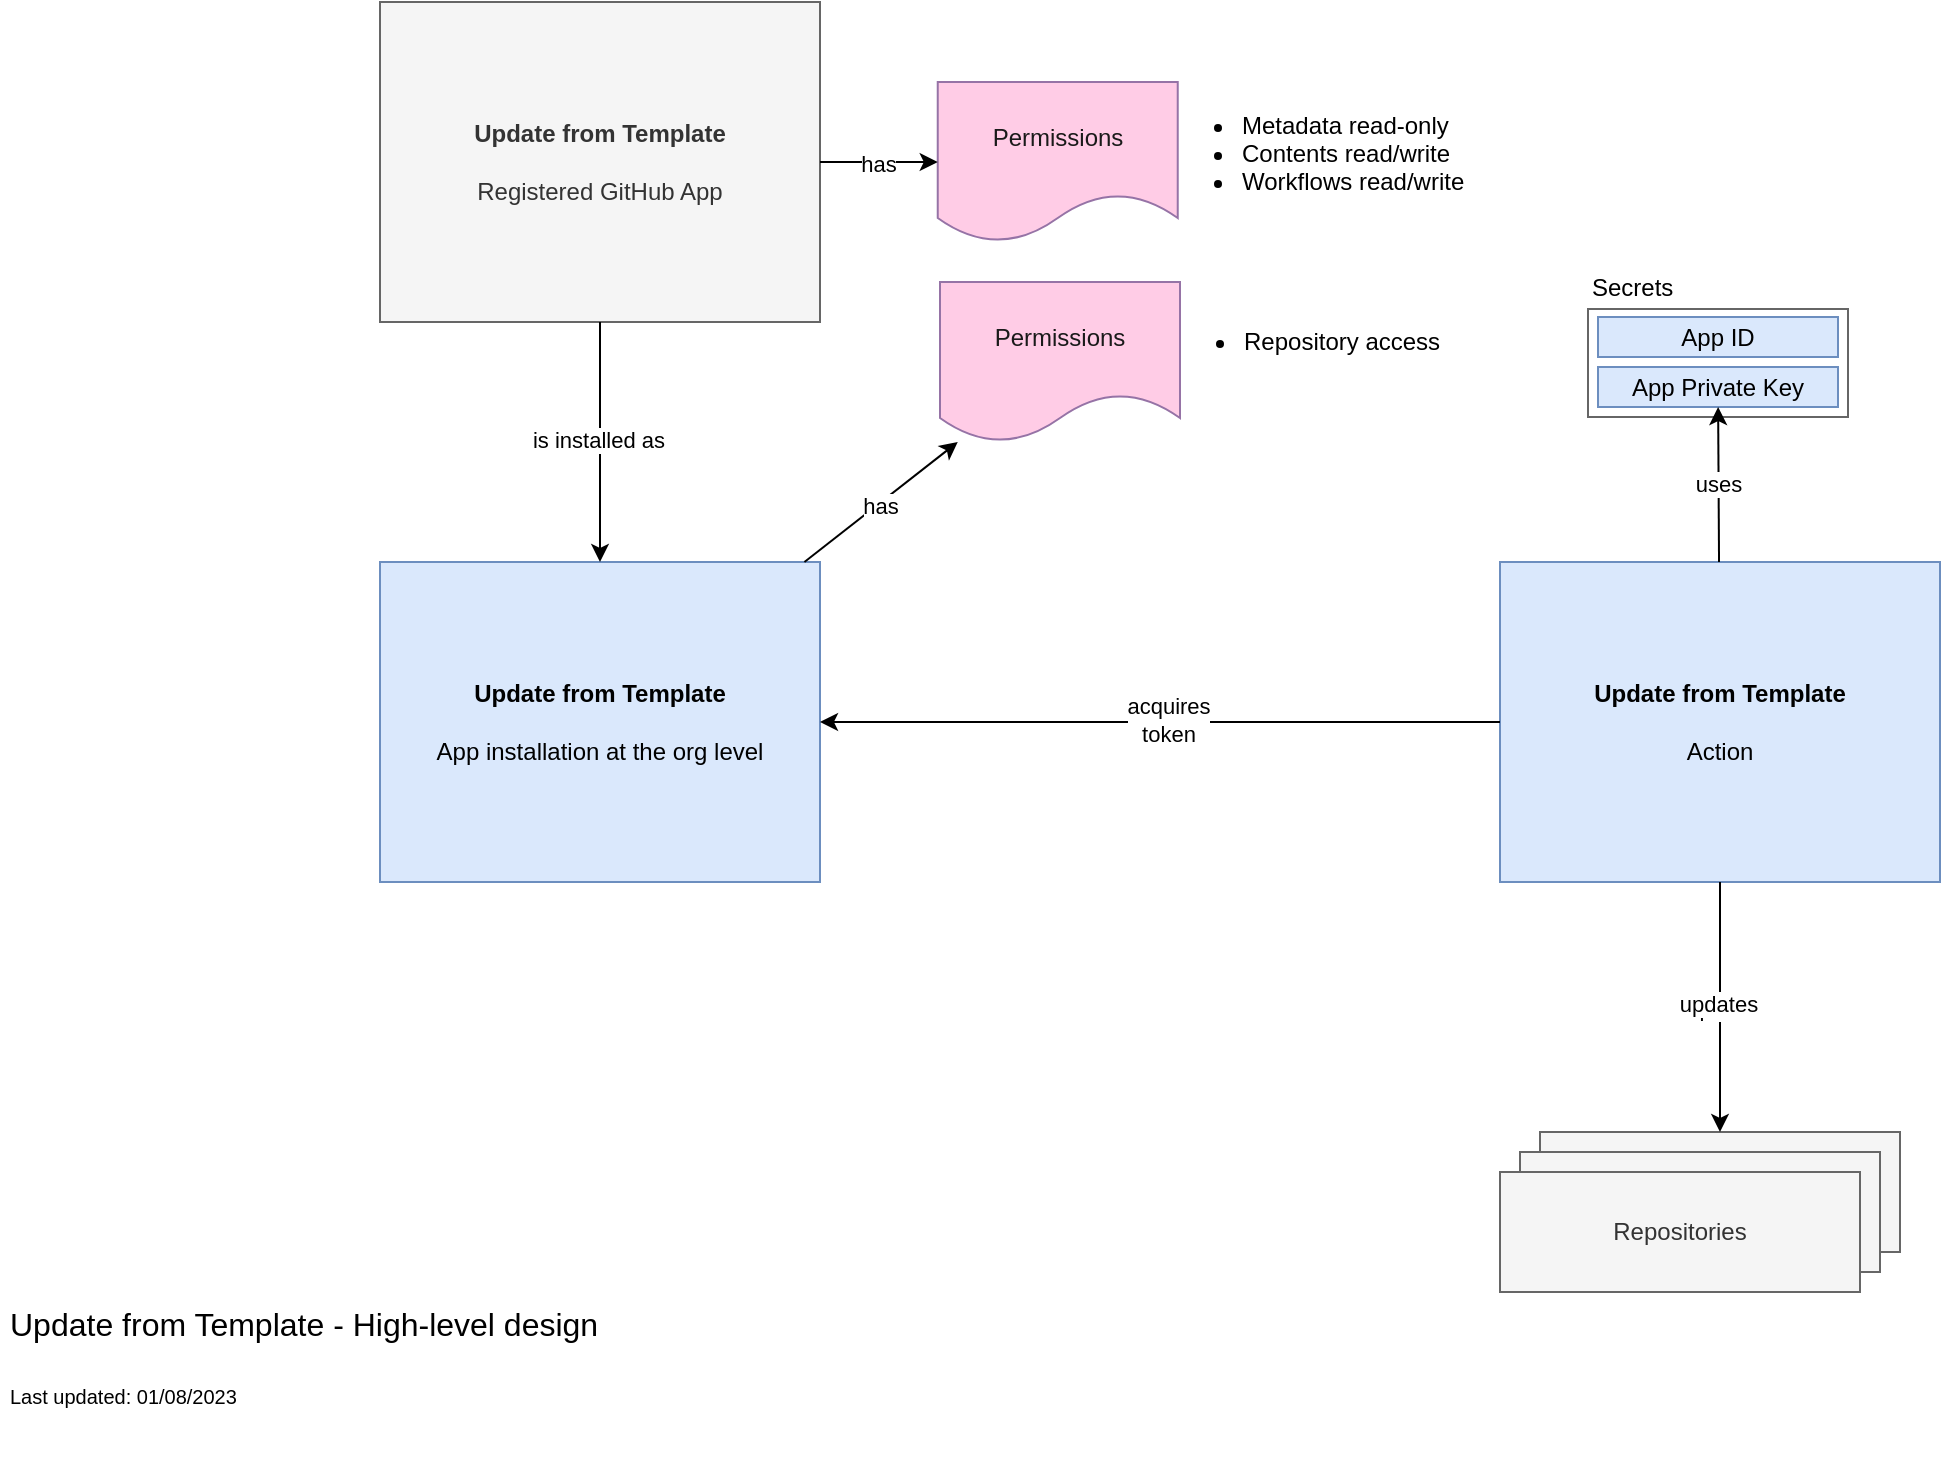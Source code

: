<mxfile version="21.6.5" type="device">
  <diagram name="Update from Template - High-level design" id="HNA4ruy8jlA4YYfhhtkU">
    <mxGraphModel dx="3354" dy="1934" grid="1" gridSize="5" guides="1" tooltips="1" connect="1" arrows="1" fold="1" page="1" pageScale="1" pageWidth="1169" pageHeight="827" background="none" math="0" shadow="0">
      <root>
        <mxCell id="0" />
        <mxCell id="1" parent="0" />
        <mxCell id="tF4kJ36vgRh0v8QVixF1-22" value="" style="rounded=0;whiteSpace=wrap;html=1;fillColor=none;fontColor=#333333;strokeColor=#666666;" parent="1" vertex="1">
          <mxGeometry x="799" y="244.5" width="130" height="54" as="geometry" />
        </mxCell>
        <mxCell id="ivtmZmyJrMCVqw1YNCTe-31" value="&lt;b&gt;Update from Template&lt;/b&gt;&lt;br&gt;&lt;br&gt;Registered GitHub App" style="rounded=0;whiteSpace=wrap;html=1;fillColor=#f5f5f5;strokeColor=#666666;fontColor=#333333;" parent="1" vertex="1">
          <mxGeometry x="195" y="91" width="220" height="160" as="geometry" />
        </mxCell>
        <mxCell id="ivtmZmyJrMCVqw1YNCTe-40" value="&lt;h1&gt;&lt;span style=&quot;font-size: 16px; background-color: initial; font-weight: normal;&quot;&gt;Update from Template - High-level design&lt;/span&gt;&lt;br&gt;&lt;/h1&gt;&lt;p&gt;&lt;span style=&quot;font-size: 10px; background-color: initial;&quot;&gt;Last updated: 01/08/2023&lt;/span&gt;&lt;br&gt;&lt;/p&gt;" style="text;html=1;strokeColor=none;fillColor=none;spacing=5;spacingTop=-20;whiteSpace=wrap;overflow=hidden;rounded=0;" parent="1" vertex="1">
          <mxGeometry x="5" y="730" width="315" height="90" as="geometry" />
        </mxCell>
        <mxCell id="tF4kJ36vgRh0v8QVixF1-1" value="&lt;b&gt;Update from Template&lt;/b&gt;&lt;br&gt;&lt;br&gt;App installation at the org level" style="rounded=0;whiteSpace=wrap;html=1;fillColor=#dae8fc;strokeColor=#6c8ebf;" parent="1" vertex="1">
          <mxGeometry x="195" y="371" width="220" height="160" as="geometry" />
        </mxCell>
        <mxCell id="tF4kJ36vgRh0v8QVixF1-2" value="&lt;b&gt;Update from Template&lt;/b&gt;&lt;br&gt;&lt;br&gt;Action" style="rounded=0;whiteSpace=wrap;html=1;fillColor=#dae8fc;strokeColor=#6c8ebf;" parent="1" vertex="1">
          <mxGeometry x="755" y="371" width="220" height="160" as="geometry" />
        </mxCell>
        <mxCell id="LwBWUpAdodE-Z5iKHwp5-1" value="Permissions" style="shape=document;whiteSpace=wrap;html=1;boundedLbl=1;fillColor=#FFCCE6;strokeColor=#9673a6;fontColor=#1A1A1A;fontStyle=0" parent="1" vertex="1">
          <mxGeometry x="473.87" y="131" width="120" height="80" as="geometry" />
        </mxCell>
        <mxCell id="tF4kJ36vgRh0v8QVixF1-3" value="Permissions" style="shape=document;whiteSpace=wrap;html=1;boundedLbl=1;fillColor=#FFCCE6;strokeColor=#9673a6;fontColor=#1A1A1A;fontStyle=0" parent="1" vertex="1">
          <mxGeometry x="475" y="231" width="120" height="80" as="geometry" />
        </mxCell>
        <mxCell id="tF4kJ36vgRh0v8QVixF1-6" value="" style="rounded=0;whiteSpace=wrap;html=1;fillColor=#f5f5f5;strokeColor=#666666;fontColor=#333333;" parent="1" vertex="1">
          <mxGeometry x="775" y="656" width="180" height="60" as="geometry" />
        </mxCell>
        <mxCell id="tF4kJ36vgRh0v8QVixF1-5" value="" style="rounded=0;whiteSpace=wrap;html=1;fillColor=#f5f5f5;strokeColor=#666666;fontColor=#333333;" parent="1" vertex="1">
          <mxGeometry x="765" y="666" width="180" height="60" as="geometry" />
        </mxCell>
        <mxCell id="tF4kJ36vgRh0v8QVixF1-4" value="Repositories" style="rounded=0;whiteSpace=wrap;html=1;fillColor=#f5f5f5;strokeColor=#666666;fontColor=#333333;" parent="1" vertex="1">
          <mxGeometry x="755" y="676" width="180" height="60" as="geometry" />
        </mxCell>
        <mxCell id="tF4kJ36vgRh0v8QVixF1-7" value="" style="endArrow=classic;html=1;rounded=0;" parent="1" source="tF4kJ36vgRh0v8QVixF1-1" target="tF4kJ36vgRh0v8QVixF1-3" edge="1">
          <mxGeometry width="50" height="50" relative="1" as="geometry">
            <mxPoint x="715" y="501" as="sourcePoint" />
            <mxPoint x="765" y="451" as="targetPoint" />
          </mxGeometry>
        </mxCell>
        <mxCell id="tF4kJ36vgRh0v8QVixF1-8" value="has" style="edgeLabel;html=1;align=center;verticalAlign=middle;resizable=0;points=[];" parent="tF4kJ36vgRh0v8QVixF1-7" vertex="1" connectable="0">
          <mxGeometry x="-0.023" y="-1" relative="1" as="geometry">
            <mxPoint as="offset" />
          </mxGeometry>
        </mxCell>
        <mxCell id="tF4kJ36vgRh0v8QVixF1-9" value="" style="endArrow=classic;html=1;rounded=0;" parent="1" source="ivtmZmyJrMCVqw1YNCTe-31" target="LwBWUpAdodE-Z5iKHwp5-1" edge="1">
          <mxGeometry width="50" height="50" relative="1" as="geometry">
            <mxPoint x="309" y="446" as="sourcePoint" />
            <mxPoint x="313" y="521" as="targetPoint" />
          </mxGeometry>
        </mxCell>
        <mxCell id="tF4kJ36vgRh0v8QVixF1-10" value="has" style="edgeLabel;html=1;align=center;verticalAlign=middle;resizable=0;points=[];" parent="tF4kJ36vgRh0v8QVixF1-9" vertex="1" connectable="0">
          <mxGeometry x="-0.023" y="-1" relative="1" as="geometry">
            <mxPoint as="offset" />
          </mxGeometry>
        </mxCell>
        <mxCell id="tF4kJ36vgRh0v8QVixF1-11" value="" style="endArrow=classic;html=1;rounded=0;" parent="1" source="ivtmZmyJrMCVqw1YNCTe-31" target="tF4kJ36vgRh0v8QVixF1-1" edge="1">
          <mxGeometry width="50" height="50" relative="1" as="geometry">
            <mxPoint x="305" y="281" as="sourcePoint" />
            <mxPoint x="515" y="286" as="targetPoint" />
          </mxGeometry>
        </mxCell>
        <mxCell id="tF4kJ36vgRh0v8QVixF1-12" value="is installed as" style="edgeLabel;html=1;align=center;verticalAlign=middle;resizable=0;points=[];" parent="tF4kJ36vgRh0v8QVixF1-11" vertex="1" connectable="0">
          <mxGeometry x="-0.023" y="-1" relative="1" as="geometry">
            <mxPoint as="offset" />
          </mxGeometry>
        </mxCell>
        <mxCell id="tF4kJ36vgRh0v8QVixF1-13" value="" style="endArrow=classic;html=1;rounded=0;" parent="1" source="tF4kJ36vgRh0v8QVixF1-2" target="tF4kJ36vgRh0v8QVixF1-1" edge="1">
          <mxGeometry width="50" height="50" relative="1" as="geometry">
            <mxPoint x="309" y="406" as="sourcePoint" />
            <mxPoint x="313" y="481" as="targetPoint" />
          </mxGeometry>
        </mxCell>
        <mxCell id="tF4kJ36vgRh0v8QVixF1-14" value="acquires&lt;br&gt;token" style="edgeLabel;html=1;align=center;verticalAlign=middle;resizable=0;points=[];" parent="tF4kJ36vgRh0v8QVixF1-13" vertex="1" connectable="0">
          <mxGeometry x="-0.023" y="-1" relative="1" as="geometry">
            <mxPoint as="offset" />
          </mxGeometry>
        </mxCell>
        <mxCell id="tF4kJ36vgRh0v8QVixF1-15" value="update" style="endArrow=classic;html=1;rounded=0;" parent="1" source="tF4kJ36vgRh0v8QVixF1-2" target="tF4kJ36vgRh0v8QVixF1-6" edge="1">
          <mxGeometry width="50" height="50" relative="1" as="geometry">
            <mxPoint x="575" y="339" as="sourcePoint" />
            <mxPoint x="350" y="333" as="targetPoint" />
          </mxGeometry>
        </mxCell>
        <mxCell id="tF4kJ36vgRh0v8QVixF1-16" value="updates" style="edgeLabel;html=1;align=center;verticalAlign=middle;resizable=0;points=[];" parent="tF4kJ36vgRh0v8QVixF1-15" vertex="1" connectable="0">
          <mxGeometry x="-0.023" y="-1" relative="1" as="geometry">
            <mxPoint as="offset" />
          </mxGeometry>
        </mxCell>
        <mxCell id="tF4kJ36vgRh0v8QVixF1-18" value="&lt;ul&gt;&lt;li&gt;Metadata read-only&lt;/li&gt;&lt;li&gt;Contents read/write&lt;/li&gt;&lt;li&gt;Workflows read/write&lt;/li&gt;&lt;/ul&gt;" style="text;strokeColor=none;fillColor=none;html=1;whiteSpace=wrap;verticalAlign=middle;overflow=hidden;horizontal=1;" parent="1" vertex="1">
          <mxGeometry x="583.87" y="131" width="220" height="60" as="geometry" />
        </mxCell>
        <mxCell id="tF4kJ36vgRh0v8QVixF1-19" value="&lt;ul&gt;&lt;li&gt;Repository access&lt;/li&gt;&lt;/ul&gt;" style="text;strokeColor=none;fillColor=none;html=1;whiteSpace=wrap;verticalAlign=middle;overflow=hidden;horizontal=1;" parent="1" vertex="1">
          <mxGeometry x="585" y="231" width="220" height="60" as="geometry" />
        </mxCell>
        <mxCell id="tF4kJ36vgRh0v8QVixF1-20" value="App ID" style="rounded=0;whiteSpace=wrap;html=1;fillColor=#dae8fc;strokeColor=#6c8ebf;" parent="1" vertex="1">
          <mxGeometry x="804" y="248.5" width="120" height="20" as="geometry" />
        </mxCell>
        <mxCell id="tF4kJ36vgRh0v8QVixF1-21" value="App Private Key" style="rounded=0;whiteSpace=wrap;html=1;fillColor=#dae8fc;strokeColor=#6c8ebf;" parent="1" vertex="1">
          <mxGeometry x="804" y="273.5" width="120" height="20" as="geometry" />
        </mxCell>
        <mxCell id="tF4kJ36vgRh0v8QVixF1-23" value="Secrets" style="text;html=1;strokeColor=none;fillColor=none;align=left;verticalAlign=middle;whiteSpace=wrap;rounded=0;" parent="1" vertex="1">
          <mxGeometry x="799" y="223.5" width="50" height="21" as="geometry" />
        </mxCell>
        <mxCell id="tF4kJ36vgRh0v8QVixF1-24" value="uses" style="endArrow=classic;html=1;rounded=0;" parent="1" source="tF4kJ36vgRh0v8QVixF1-2" target="tF4kJ36vgRh0v8QVixF1-21" edge="1">
          <mxGeometry width="50" height="50" relative="1" as="geometry">
            <mxPoint x="870" y="536" as="sourcePoint" />
            <mxPoint x="870" y="661" as="targetPoint" />
          </mxGeometry>
        </mxCell>
      </root>
    </mxGraphModel>
  </diagram>
</mxfile>
